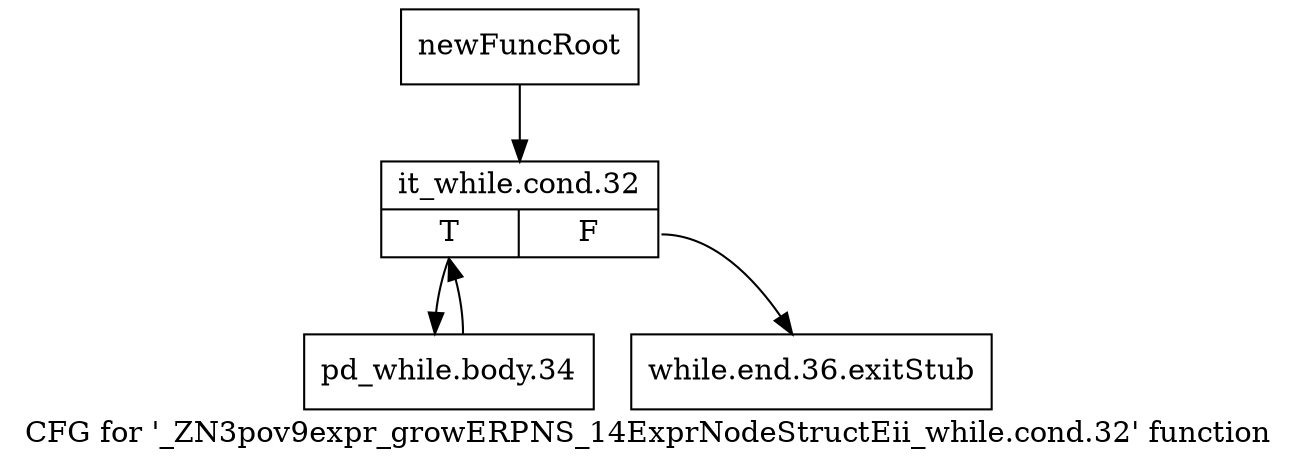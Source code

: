 digraph "CFG for '_ZN3pov9expr_growERPNS_14ExprNodeStructEii_while.cond.32' function" {
	label="CFG for '_ZN3pov9expr_growERPNS_14ExprNodeStructEii_while.cond.32' function";

	Node0x2453800 [shape=record,label="{newFuncRoot}"];
	Node0x2453800 -> Node0x2456920;
	Node0x24568d0 [shape=record,label="{while.end.36.exitStub}"];
	Node0x2456920 [shape=record,label="{it_while.cond.32|{<s0>T|<s1>F}}"];
	Node0x2456920:s0 -> Node0x2456970;
	Node0x2456920:s1 -> Node0x24568d0;
	Node0x2456970 [shape=record,label="{pd_while.body.34}"];
	Node0x2456970 -> Node0x2456920;
}
